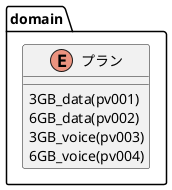 @startuml

package domain {
  enum プラン {
    3GB_data(pv001)
    6GB_data(pv002)
    3GB_voice(pv003)
    6GB_voice(pv004)
  }
}

@enduml
